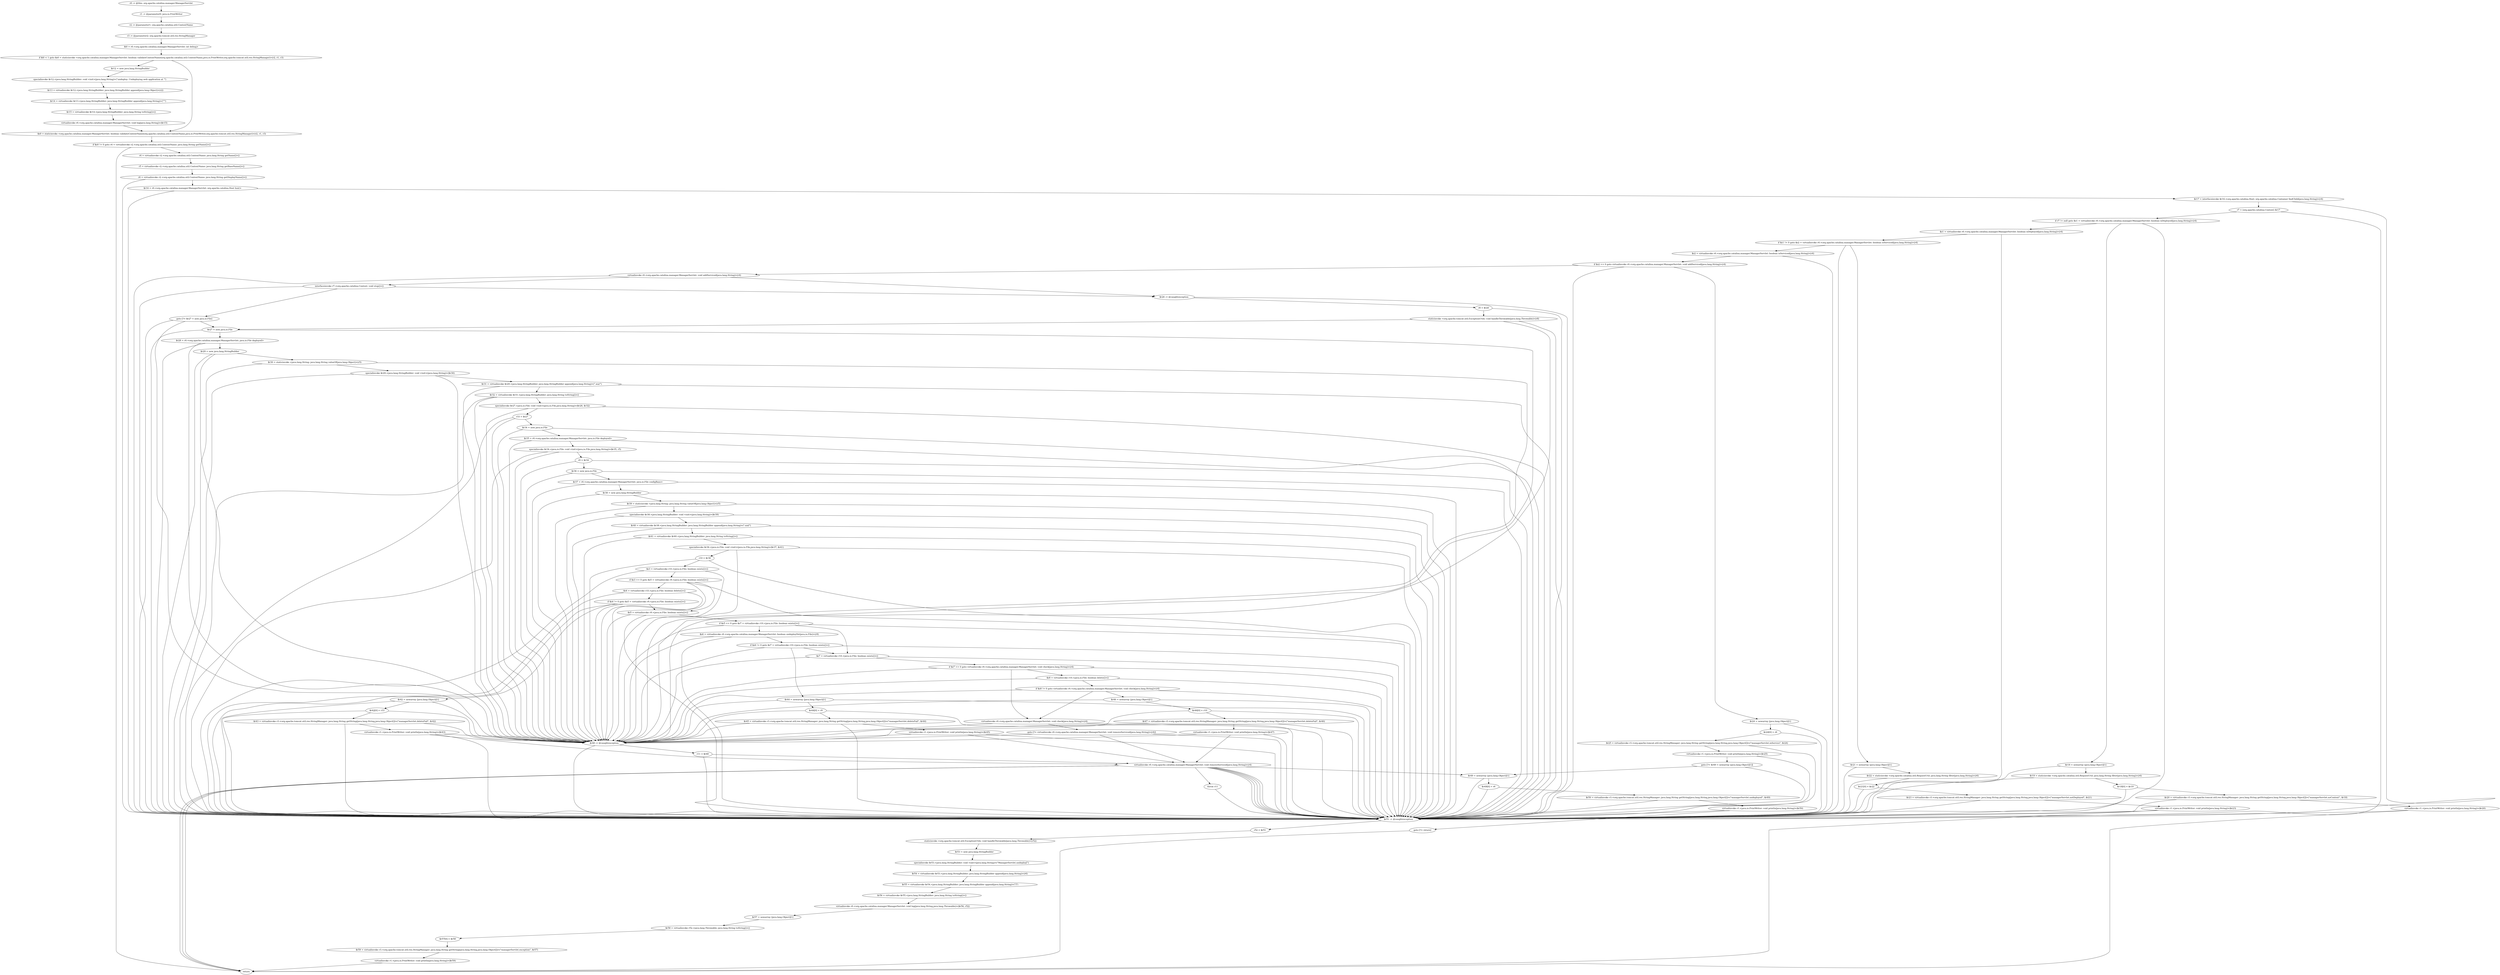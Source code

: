digraph "call-graph" {
    "r0 := @this: org.apache.catalina.manager.ManagerServlet"
    "r1 := @parameter0: java.io.PrintWriter"
    "r0 := @this: org.apache.catalina.manager.ManagerServlet"->"r1 := @parameter0: java.io.PrintWriter";
    "r2 := @parameter1: org.apache.catalina.util.ContextName"
    "r1 := @parameter0: java.io.PrintWriter"->"r2 := @parameter1: org.apache.catalina.util.ContextName";
    "r3 := @parameter2: org.apache.tomcat.util.res.StringManager"
    "r2 := @parameter1: org.apache.catalina.util.ContextName"->"r3 := @parameter2: org.apache.tomcat.util.res.StringManager";
    "$i0 = r0.<org.apache.catalina.manager.ManagerServlet: int debug>"
    "r3 := @parameter2: org.apache.tomcat.util.res.StringManager"->"$i0 = r0.<org.apache.catalina.manager.ManagerServlet: int debug>";
    "if $i0 < 1 goto $z0 = staticinvoke <org.apache.catalina.manager.ManagerServlet: boolean validateContextName(org.apache.catalina.util.ContextName,java.io.PrintWriter,org.apache.tomcat.util.res.StringManager)>(r2, r1, r3)"
    "$i0 = r0.<org.apache.catalina.manager.ManagerServlet: int debug>"->"if $i0 < 1 goto $z0 = staticinvoke <org.apache.catalina.manager.ManagerServlet: boolean validateContextName(org.apache.catalina.util.ContextName,java.io.PrintWriter,org.apache.tomcat.util.res.StringManager)>(r2, r1, r3)";
    "$r12 = new java.lang.StringBuilder"
    "if $i0 < 1 goto $z0 = staticinvoke <org.apache.catalina.manager.ManagerServlet: boolean validateContextName(org.apache.catalina.util.ContextName,java.io.PrintWriter,org.apache.tomcat.util.res.StringManager)>(r2, r1, r3)"->"$r12 = new java.lang.StringBuilder";
    "$z0 = staticinvoke <org.apache.catalina.manager.ManagerServlet: boolean validateContextName(org.apache.catalina.util.ContextName,java.io.PrintWriter,org.apache.tomcat.util.res.StringManager)>(r2, r1, r3)"
    "if $i0 < 1 goto $z0 = staticinvoke <org.apache.catalina.manager.ManagerServlet: boolean validateContextName(org.apache.catalina.util.ContextName,java.io.PrintWriter,org.apache.tomcat.util.res.StringManager)>(r2, r1, r3)"->"$z0 = staticinvoke <org.apache.catalina.manager.ManagerServlet: boolean validateContextName(org.apache.catalina.util.ContextName,java.io.PrintWriter,org.apache.tomcat.util.res.StringManager)>(r2, r1, r3)";
    "specialinvoke $r12.<java.lang.StringBuilder: void <init>(java.lang.String)>(\"undeploy: Undeploying web application at \'\")"
    "$r12 = new java.lang.StringBuilder"->"specialinvoke $r12.<java.lang.StringBuilder: void <init>(java.lang.String)>(\"undeploy: Undeploying web application at \'\")";
    "$r13 = virtualinvoke $r12.<java.lang.StringBuilder: java.lang.StringBuilder append(java.lang.Object)>(r2)"
    "specialinvoke $r12.<java.lang.StringBuilder: void <init>(java.lang.String)>(\"undeploy: Undeploying web application at \'\")"->"$r13 = virtualinvoke $r12.<java.lang.StringBuilder: java.lang.StringBuilder append(java.lang.Object)>(r2)";
    "$r14 = virtualinvoke $r13.<java.lang.StringBuilder: java.lang.StringBuilder append(java.lang.String)>(\"\'\")"
    "$r13 = virtualinvoke $r12.<java.lang.StringBuilder: java.lang.StringBuilder append(java.lang.Object)>(r2)"->"$r14 = virtualinvoke $r13.<java.lang.StringBuilder: java.lang.StringBuilder append(java.lang.String)>(\"\'\")";
    "$r15 = virtualinvoke $r14.<java.lang.StringBuilder: java.lang.String toString()>()"
    "$r14 = virtualinvoke $r13.<java.lang.StringBuilder: java.lang.StringBuilder append(java.lang.String)>(\"\'\")"->"$r15 = virtualinvoke $r14.<java.lang.StringBuilder: java.lang.String toString()>()";
    "virtualinvoke r0.<org.apache.catalina.manager.ManagerServlet: void log(java.lang.String)>($r15)"
    "$r15 = virtualinvoke $r14.<java.lang.StringBuilder: java.lang.String toString()>()"->"virtualinvoke r0.<org.apache.catalina.manager.ManagerServlet: void log(java.lang.String)>($r15)";
    "virtualinvoke r0.<org.apache.catalina.manager.ManagerServlet: void log(java.lang.String)>($r15)"->"$z0 = staticinvoke <org.apache.catalina.manager.ManagerServlet: boolean validateContextName(org.apache.catalina.util.ContextName,java.io.PrintWriter,org.apache.tomcat.util.res.StringManager)>(r2, r1, r3)";
    "if $z0 != 0 goto r4 = virtualinvoke r2.<org.apache.catalina.util.ContextName: java.lang.String getName()>()"
    "$z0 = staticinvoke <org.apache.catalina.manager.ManagerServlet: boolean validateContextName(org.apache.catalina.util.ContextName,java.io.PrintWriter,org.apache.tomcat.util.res.StringManager)>(r2, r1, r3)"->"if $z0 != 0 goto r4 = virtualinvoke r2.<org.apache.catalina.util.ContextName: java.lang.String getName()>()";
    "return"
    "if $z0 != 0 goto r4 = virtualinvoke r2.<org.apache.catalina.util.ContextName: java.lang.String getName()>()"->"return";
    "r4 = virtualinvoke r2.<org.apache.catalina.util.ContextName: java.lang.String getName()>()"
    "if $z0 != 0 goto r4 = virtualinvoke r2.<org.apache.catalina.util.ContextName: java.lang.String getName()>()"->"r4 = virtualinvoke r2.<org.apache.catalina.util.ContextName: java.lang.String getName()>()";
    "r5 = virtualinvoke r2.<org.apache.catalina.util.ContextName: java.lang.String getBaseName()>()"
    "r4 = virtualinvoke r2.<org.apache.catalina.util.ContextName: java.lang.String getName()>()"->"r5 = virtualinvoke r2.<org.apache.catalina.util.ContextName: java.lang.String getBaseName()>()";
    "r6 = virtualinvoke r2.<org.apache.catalina.util.ContextName: java.lang.String getDisplayName()>()"
    "r5 = virtualinvoke r2.<org.apache.catalina.util.ContextName: java.lang.String getBaseName()>()"->"r6 = virtualinvoke r2.<org.apache.catalina.util.ContextName: java.lang.String getDisplayName()>()";
    "$r16 = r0.<org.apache.catalina.manager.ManagerServlet: org.apache.catalina.Host host>"
    "r6 = virtualinvoke r2.<org.apache.catalina.util.ContextName: java.lang.String getDisplayName()>()"->"$r16 = r0.<org.apache.catalina.manager.ManagerServlet: org.apache.catalina.Host host>";
    "$r51 := @caughtexception"
    "r6 = virtualinvoke r2.<org.apache.catalina.util.ContextName: java.lang.String getDisplayName()>()"->"$r51 := @caughtexception";
    "$r17 = interfaceinvoke $r16.<org.apache.catalina.Host: org.apache.catalina.Container findChild(java.lang.String)>(r4)"
    "$r16 = r0.<org.apache.catalina.manager.ManagerServlet: org.apache.catalina.Host host>"->"$r17 = interfaceinvoke $r16.<org.apache.catalina.Host: org.apache.catalina.Container findChild(java.lang.String)>(r4)";
    "$r16 = r0.<org.apache.catalina.manager.ManagerServlet: org.apache.catalina.Host host>"->"$r51 := @caughtexception";
    "r7 = (org.apache.catalina.Context) $r17"
    "$r17 = interfaceinvoke $r16.<org.apache.catalina.Host: org.apache.catalina.Container findChild(java.lang.String)>(r4)"->"r7 = (org.apache.catalina.Context) $r17";
    "$r17 = interfaceinvoke $r16.<org.apache.catalina.Host: org.apache.catalina.Container findChild(java.lang.String)>(r4)"->"$r51 := @caughtexception";
    "if r7 != null goto $z1 = virtualinvoke r0.<org.apache.catalina.manager.ManagerServlet: boolean isDeployed(java.lang.String)>(r4)"
    "r7 = (org.apache.catalina.Context) $r17"->"if r7 != null goto $z1 = virtualinvoke r0.<org.apache.catalina.manager.ManagerServlet: boolean isDeployed(java.lang.String)>(r4)";
    "r7 = (org.apache.catalina.Context) $r17"->"$r51 := @caughtexception";
    "$r18 = newarray (java.lang.Object)[1]"
    "if r7 != null goto $z1 = virtualinvoke r0.<org.apache.catalina.manager.ManagerServlet: boolean isDeployed(java.lang.String)>(r4)"->"$r18 = newarray (java.lang.Object)[1]";
    "$z1 = virtualinvoke r0.<org.apache.catalina.manager.ManagerServlet: boolean isDeployed(java.lang.String)>(r4)"
    "if r7 != null goto $z1 = virtualinvoke r0.<org.apache.catalina.manager.ManagerServlet: boolean isDeployed(java.lang.String)>(r4)"->"$z1 = virtualinvoke r0.<org.apache.catalina.manager.ManagerServlet: boolean isDeployed(java.lang.String)>(r4)";
    "if r7 != null goto $z1 = virtualinvoke r0.<org.apache.catalina.manager.ManagerServlet: boolean isDeployed(java.lang.String)>(r4)"->"$r51 := @caughtexception";
    "$r19 = staticinvoke <org.apache.catalina.util.RequestUtil: java.lang.String filter(java.lang.String)>(r6)"
    "$r18 = newarray (java.lang.Object)[1]"->"$r19 = staticinvoke <org.apache.catalina.util.RequestUtil: java.lang.String filter(java.lang.String)>(r6)";
    "$r18 = newarray (java.lang.Object)[1]"->"$r51 := @caughtexception";
    "$r18[0] = $r19"
    "$r19 = staticinvoke <org.apache.catalina.util.RequestUtil: java.lang.String filter(java.lang.String)>(r6)"->"$r18[0] = $r19";
    "$r19 = staticinvoke <org.apache.catalina.util.RequestUtil: java.lang.String filter(java.lang.String)>(r6)"->"$r51 := @caughtexception";
    "$r20 = virtualinvoke r3.<org.apache.tomcat.util.res.StringManager: java.lang.String getString(java.lang.String,java.lang.Object[])>(\"managerServlet.noContext\", $r18)"
    "$r18[0] = $r19"->"$r20 = virtualinvoke r3.<org.apache.tomcat.util.res.StringManager: java.lang.String getString(java.lang.String,java.lang.Object[])>(\"managerServlet.noContext\", $r18)";
    "$r18[0] = $r19"->"$r51 := @caughtexception";
    "virtualinvoke r1.<java.io.PrintWriter: void println(java.lang.String)>($r20)"
    "$r20 = virtualinvoke r3.<org.apache.tomcat.util.res.StringManager: java.lang.String getString(java.lang.String,java.lang.Object[])>(\"managerServlet.noContext\", $r18)"->"virtualinvoke r1.<java.io.PrintWriter: void println(java.lang.String)>($r20)";
    "$r20 = virtualinvoke r3.<org.apache.tomcat.util.res.StringManager: java.lang.String getString(java.lang.String,java.lang.Object[])>(\"managerServlet.noContext\", $r18)"->"$r51 := @caughtexception";
    "virtualinvoke r1.<java.io.PrintWriter: void println(java.lang.String)>($r20)"->"return";
    "virtualinvoke r1.<java.io.PrintWriter: void println(java.lang.String)>($r20)"->"$r51 := @caughtexception";
    "if $z1 != 0 goto $z2 = virtualinvoke r0.<org.apache.catalina.manager.ManagerServlet: boolean isServiced(java.lang.String)>(r4)"
    "$z1 = virtualinvoke r0.<org.apache.catalina.manager.ManagerServlet: boolean isDeployed(java.lang.String)>(r4)"->"if $z1 != 0 goto $z2 = virtualinvoke r0.<org.apache.catalina.manager.ManagerServlet: boolean isServiced(java.lang.String)>(r4)";
    "$z1 = virtualinvoke r0.<org.apache.catalina.manager.ManagerServlet: boolean isDeployed(java.lang.String)>(r4)"->"$r51 := @caughtexception";
    "$r21 = newarray (java.lang.Object)[1]"
    "if $z1 != 0 goto $z2 = virtualinvoke r0.<org.apache.catalina.manager.ManagerServlet: boolean isServiced(java.lang.String)>(r4)"->"$r21 = newarray (java.lang.Object)[1]";
    "$z2 = virtualinvoke r0.<org.apache.catalina.manager.ManagerServlet: boolean isServiced(java.lang.String)>(r4)"
    "if $z1 != 0 goto $z2 = virtualinvoke r0.<org.apache.catalina.manager.ManagerServlet: boolean isServiced(java.lang.String)>(r4)"->"$z2 = virtualinvoke r0.<org.apache.catalina.manager.ManagerServlet: boolean isServiced(java.lang.String)>(r4)";
    "if $z1 != 0 goto $z2 = virtualinvoke r0.<org.apache.catalina.manager.ManagerServlet: boolean isServiced(java.lang.String)>(r4)"->"$r51 := @caughtexception";
    "$r22 = staticinvoke <org.apache.catalina.util.RequestUtil: java.lang.String filter(java.lang.String)>(r6)"
    "$r21 = newarray (java.lang.Object)[1]"->"$r22 = staticinvoke <org.apache.catalina.util.RequestUtil: java.lang.String filter(java.lang.String)>(r6)";
    "$r21 = newarray (java.lang.Object)[1]"->"$r51 := @caughtexception";
    "$r21[0] = $r22"
    "$r22 = staticinvoke <org.apache.catalina.util.RequestUtil: java.lang.String filter(java.lang.String)>(r6)"->"$r21[0] = $r22";
    "$r22 = staticinvoke <org.apache.catalina.util.RequestUtil: java.lang.String filter(java.lang.String)>(r6)"->"$r51 := @caughtexception";
    "$r23 = virtualinvoke r3.<org.apache.tomcat.util.res.StringManager: java.lang.String getString(java.lang.String,java.lang.Object[])>(\"managerServlet.notDeployed\", $r21)"
    "$r21[0] = $r22"->"$r23 = virtualinvoke r3.<org.apache.tomcat.util.res.StringManager: java.lang.String getString(java.lang.String,java.lang.Object[])>(\"managerServlet.notDeployed\", $r21)";
    "$r21[0] = $r22"->"$r51 := @caughtexception";
    "virtualinvoke r1.<java.io.PrintWriter: void println(java.lang.String)>($r23)"
    "$r23 = virtualinvoke r3.<org.apache.tomcat.util.res.StringManager: java.lang.String getString(java.lang.String,java.lang.Object[])>(\"managerServlet.notDeployed\", $r21)"->"virtualinvoke r1.<java.io.PrintWriter: void println(java.lang.String)>($r23)";
    "$r23 = virtualinvoke r3.<org.apache.tomcat.util.res.StringManager: java.lang.String getString(java.lang.String,java.lang.Object[])>(\"managerServlet.notDeployed\", $r21)"->"$r51 := @caughtexception";
    "virtualinvoke r1.<java.io.PrintWriter: void println(java.lang.String)>($r23)"->"return";
    "virtualinvoke r1.<java.io.PrintWriter: void println(java.lang.String)>($r23)"->"$r51 := @caughtexception";
    "if $z2 == 0 goto virtualinvoke r0.<org.apache.catalina.manager.ManagerServlet: void addServiced(java.lang.String)>(r4)"
    "$z2 = virtualinvoke r0.<org.apache.catalina.manager.ManagerServlet: boolean isServiced(java.lang.String)>(r4)"->"if $z2 == 0 goto virtualinvoke r0.<org.apache.catalina.manager.ManagerServlet: void addServiced(java.lang.String)>(r4)";
    "$z2 = virtualinvoke r0.<org.apache.catalina.manager.ManagerServlet: boolean isServiced(java.lang.String)>(r4)"->"$r51 := @caughtexception";
    "$r24 = newarray (java.lang.Object)[1]"
    "if $z2 == 0 goto virtualinvoke r0.<org.apache.catalina.manager.ManagerServlet: void addServiced(java.lang.String)>(r4)"->"$r24 = newarray (java.lang.Object)[1]";
    "virtualinvoke r0.<org.apache.catalina.manager.ManagerServlet: void addServiced(java.lang.String)>(r4)"
    "if $z2 == 0 goto virtualinvoke r0.<org.apache.catalina.manager.ManagerServlet: void addServiced(java.lang.String)>(r4)"->"virtualinvoke r0.<org.apache.catalina.manager.ManagerServlet: void addServiced(java.lang.String)>(r4)";
    "if $z2 == 0 goto virtualinvoke r0.<org.apache.catalina.manager.ManagerServlet: void addServiced(java.lang.String)>(r4)"->"$r51 := @caughtexception";
    "$r24[0] = r6"
    "$r24 = newarray (java.lang.Object)[1]"->"$r24[0] = r6";
    "$r24 = newarray (java.lang.Object)[1]"->"$r51 := @caughtexception";
    "$r25 = virtualinvoke r3.<org.apache.tomcat.util.res.StringManager: java.lang.String getString(java.lang.String,java.lang.Object[])>(\"managerServlet.inService\", $r24)"
    "$r24[0] = r6"->"$r25 = virtualinvoke r3.<org.apache.tomcat.util.res.StringManager: java.lang.String getString(java.lang.String,java.lang.Object[])>(\"managerServlet.inService\", $r24)";
    "$r24[0] = r6"->"$r51 := @caughtexception";
    "virtualinvoke r1.<java.io.PrintWriter: void println(java.lang.String)>($r25)"
    "$r25 = virtualinvoke r3.<org.apache.tomcat.util.res.StringManager: java.lang.String getString(java.lang.String,java.lang.Object[])>(\"managerServlet.inService\", $r24)"->"virtualinvoke r1.<java.io.PrintWriter: void println(java.lang.String)>($r25)";
    "$r25 = virtualinvoke r3.<org.apache.tomcat.util.res.StringManager: java.lang.String getString(java.lang.String,java.lang.Object[])>(\"managerServlet.inService\", $r24)"->"$r51 := @caughtexception";
    "goto [?= $r49 = newarray (java.lang.Object)[1]]"
    "virtualinvoke r1.<java.io.PrintWriter: void println(java.lang.String)>($r25)"->"goto [?= $r49 = newarray (java.lang.Object)[1]]";
    "virtualinvoke r1.<java.io.PrintWriter: void println(java.lang.String)>($r25)"->"$r51 := @caughtexception";
    "$r49 = newarray (java.lang.Object)[1]"
    "goto [?= $r49 = newarray (java.lang.Object)[1]]"->"$r49 = newarray (java.lang.Object)[1]";
    "goto [?= $r49 = newarray (java.lang.Object)[1]]"->"$r51 := @caughtexception";
    "virtualinvoke r0.<org.apache.catalina.manager.ManagerServlet: void addServiced(java.lang.String)>(r4)"->"$r51 := @caughtexception";
    "$r26 := @caughtexception"
    "virtualinvoke r0.<org.apache.catalina.manager.ManagerServlet: void addServiced(java.lang.String)>(r4)"->"$r26 := @caughtexception";
    "interfaceinvoke r7.<org.apache.catalina.Context: void stop()>()"
    "virtualinvoke r0.<org.apache.catalina.manager.ManagerServlet: void addServiced(java.lang.String)>(r4)"->"interfaceinvoke r7.<org.apache.catalina.Context: void stop()>()";
    "interfaceinvoke r7.<org.apache.catalina.Context: void stop()>()"->"$r51 := @caughtexception";
    "interfaceinvoke r7.<org.apache.catalina.Context: void stop()>()"->"$r26 := @caughtexception";
    "goto [?= $r27 = new java.io.File]"
    "interfaceinvoke r7.<org.apache.catalina.Context: void stop()>()"->"goto [?= $r27 = new java.io.File]";
    "$r48 := @caughtexception"
    "goto [?= $r27 = new java.io.File]"->"$r48 := @caughtexception";
    "goto [?= $r27 = new java.io.File]"->"$r51 := @caughtexception";
    "$r27 = new java.io.File"
    "goto [?= $r27 = new java.io.File]"->"$r27 = new java.io.File";
    "r8 = $r26"
    "$r26 := @caughtexception"->"r8 = $r26";
    "$r26 := @caughtexception"->"$r51 := @caughtexception";
    "staticinvoke <org.apache.tomcat.util.ExceptionUtils: void handleThrowable(java.lang.Throwable)>(r8)"
    "r8 = $r26"->"staticinvoke <org.apache.tomcat.util.ExceptionUtils: void handleThrowable(java.lang.Throwable)>(r8)";
    "r8 = $r26"->"$r51 := @caughtexception";
    "staticinvoke <org.apache.tomcat.util.ExceptionUtils: void handleThrowable(java.lang.Throwable)>(r8)"->"$r51 := @caughtexception";
    "staticinvoke <org.apache.tomcat.util.ExceptionUtils: void handleThrowable(java.lang.Throwable)>(r8)"->"$r48 := @caughtexception";
    "staticinvoke <org.apache.tomcat.util.ExceptionUtils: void handleThrowable(java.lang.Throwable)>(r8)"->"$r27 = new java.io.File";
    "$r27 = new java.io.File"->"$r48 := @caughtexception";
    "$r27 = new java.io.File"->"$r51 := @caughtexception";
    "$r28 = r0.<org.apache.catalina.manager.ManagerServlet: java.io.File deployed>"
    "$r27 = new java.io.File"->"$r28 = r0.<org.apache.catalina.manager.ManagerServlet: java.io.File deployed>";
    "$r28 = r0.<org.apache.catalina.manager.ManagerServlet: java.io.File deployed>"->"$r48 := @caughtexception";
    "$r28 = r0.<org.apache.catalina.manager.ManagerServlet: java.io.File deployed>"->"$r51 := @caughtexception";
    "$r29 = new java.lang.StringBuilder"
    "$r28 = r0.<org.apache.catalina.manager.ManagerServlet: java.io.File deployed>"->"$r29 = new java.lang.StringBuilder";
    "$r29 = new java.lang.StringBuilder"->"$r48 := @caughtexception";
    "$r29 = new java.lang.StringBuilder"->"$r51 := @caughtexception";
    "$r30 = staticinvoke <java.lang.String: java.lang.String valueOf(java.lang.Object)>(r5)"
    "$r29 = new java.lang.StringBuilder"->"$r30 = staticinvoke <java.lang.String: java.lang.String valueOf(java.lang.Object)>(r5)";
    "$r30 = staticinvoke <java.lang.String: java.lang.String valueOf(java.lang.Object)>(r5)"->"$r48 := @caughtexception";
    "$r30 = staticinvoke <java.lang.String: java.lang.String valueOf(java.lang.Object)>(r5)"->"$r51 := @caughtexception";
    "specialinvoke $r29.<java.lang.StringBuilder: void <init>(java.lang.String)>($r30)"
    "$r30 = staticinvoke <java.lang.String: java.lang.String valueOf(java.lang.Object)>(r5)"->"specialinvoke $r29.<java.lang.StringBuilder: void <init>(java.lang.String)>($r30)";
    "specialinvoke $r29.<java.lang.StringBuilder: void <init>(java.lang.String)>($r30)"->"$r48 := @caughtexception";
    "specialinvoke $r29.<java.lang.StringBuilder: void <init>(java.lang.String)>($r30)"->"$r51 := @caughtexception";
    "$r31 = virtualinvoke $r29.<java.lang.StringBuilder: java.lang.StringBuilder append(java.lang.String)>(\".war\")"
    "specialinvoke $r29.<java.lang.StringBuilder: void <init>(java.lang.String)>($r30)"->"$r31 = virtualinvoke $r29.<java.lang.StringBuilder: java.lang.StringBuilder append(java.lang.String)>(\".war\")";
    "$r31 = virtualinvoke $r29.<java.lang.StringBuilder: java.lang.StringBuilder append(java.lang.String)>(\".war\")"->"$r48 := @caughtexception";
    "$r31 = virtualinvoke $r29.<java.lang.StringBuilder: java.lang.StringBuilder append(java.lang.String)>(\".war\")"->"$r51 := @caughtexception";
    "$r32 = virtualinvoke $r31.<java.lang.StringBuilder: java.lang.String toString()>()"
    "$r31 = virtualinvoke $r29.<java.lang.StringBuilder: java.lang.StringBuilder append(java.lang.String)>(\".war\")"->"$r32 = virtualinvoke $r31.<java.lang.StringBuilder: java.lang.String toString()>()";
    "$r32 = virtualinvoke $r31.<java.lang.StringBuilder: java.lang.String toString()>()"->"$r48 := @caughtexception";
    "$r32 = virtualinvoke $r31.<java.lang.StringBuilder: java.lang.String toString()>()"->"$r51 := @caughtexception";
    "specialinvoke $r27.<java.io.File: void <init>(java.io.File,java.lang.String)>($r28, $r32)"
    "$r32 = virtualinvoke $r31.<java.lang.StringBuilder: java.lang.String toString()>()"->"specialinvoke $r27.<java.io.File: void <init>(java.io.File,java.lang.String)>($r28, $r32)";
    "specialinvoke $r27.<java.io.File: void <init>(java.io.File,java.lang.String)>($r28, $r32)"->"$r48 := @caughtexception";
    "specialinvoke $r27.<java.io.File: void <init>(java.io.File,java.lang.String)>($r28, $r32)"->"$r51 := @caughtexception";
    "r33 = $r27"
    "specialinvoke $r27.<java.io.File: void <init>(java.io.File,java.lang.String)>($r28, $r32)"->"r33 = $r27";
    "r33 = $r27"->"$r48 := @caughtexception";
    "r33 = $r27"->"$r51 := @caughtexception";
    "$r34 = new java.io.File"
    "r33 = $r27"->"$r34 = new java.io.File";
    "$r34 = new java.io.File"->"$r48 := @caughtexception";
    "$r34 = new java.io.File"->"$r51 := @caughtexception";
    "$r35 = r0.<org.apache.catalina.manager.ManagerServlet: java.io.File deployed>"
    "$r34 = new java.io.File"->"$r35 = r0.<org.apache.catalina.manager.ManagerServlet: java.io.File deployed>";
    "$r35 = r0.<org.apache.catalina.manager.ManagerServlet: java.io.File deployed>"->"$r48 := @caughtexception";
    "$r35 = r0.<org.apache.catalina.manager.ManagerServlet: java.io.File deployed>"->"$r51 := @caughtexception";
    "specialinvoke $r34.<java.io.File: void <init>(java.io.File,java.lang.String)>($r35, r5)"
    "$r35 = r0.<org.apache.catalina.manager.ManagerServlet: java.io.File deployed>"->"specialinvoke $r34.<java.io.File: void <init>(java.io.File,java.lang.String)>($r35, r5)";
    "specialinvoke $r34.<java.io.File: void <init>(java.io.File,java.lang.String)>($r35, r5)"->"$r48 := @caughtexception";
    "specialinvoke $r34.<java.io.File: void <init>(java.io.File,java.lang.String)>($r35, r5)"->"$r51 := @caughtexception";
    "r9 = $r34"
    "specialinvoke $r34.<java.io.File: void <init>(java.io.File,java.lang.String)>($r35, r5)"->"r9 = $r34";
    "r9 = $r34"->"$r48 := @caughtexception";
    "r9 = $r34"->"$r51 := @caughtexception";
    "$r36 = new java.io.File"
    "r9 = $r34"->"$r36 = new java.io.File";
    "$r36 = new java.io.File"->"$r48 := @caughtexception";
    "$r36 = new java.io.File"->"$r51 := @caughtexception";
    "$r37 = r0.<org.apache.catalina.manager.ManagerServlet: java.io.File configBase>"
    "$r36 = new java.io.File"->"$r37 = r0.<org.apache.catalina.manager.ManagerServlet: java.io.File configBase>";
    "$r37 = r0.<org.apache.catalina.manager.ManagerServlet: java.io.File configBase>"->"$r48 := @caughtexception";
    "$r37 = r0.<org.apache.catalina.manager.ManagerServlet: java.io.File configBase>"->"$r51 := @caughtexception";
    "$r38 = new java.lang.StringBuilder"
    "$r37 = r0.<org.apache.catalina.manager.ManagerServlet: java.io.File configBase>"->"$r38 = new java.lang.StringBuilder";
    "$r38 = new java.lang.StringBuilder"->"$r48 := @caughtexception";
    "$r38 = new java.lang.StringBuilder"->"$r51 := @caughtexception";
    "$r39 = staticinvoke <java.lang.String: java.lang.String valueOf(java.lang.Object)>(r5)"
    "$r38 = new java.lang.StringBuilder"->"$r39 = staticinvoke <java.lang.String: java.lang.String valueOf(java.lang.Object)>(r5)";
    "$r39 = staticinvoke <java.lang.String: java.lang.String valueOf(java.lang.Object)>(r5)"->"$r48 := @caughtexception";
    "$r39 = staticinvoke <java.lang.String: java.lang.String valueOf(java.lang.Object)>(r5)"->"$r51 := @caughtexception";
    "specialinvoke $r38.<java.lang.StringBuilder: void <init>(java.lang.String)>($r39)"
    "$r39 = staticinvoke <java.lang.String: java.lang.String valueOf(java.lang.Object)>(r5)"->"specialinvoke $r38.<java.lang.StringBuilder: void <init>(java.lang.String)>($r39)";
    "specialinvoke $r38.<java.lang.StringBuilder: void <init>(java.lang.String)>($r39)"->"$r48 := @caughtexception";
    "specialinvoke $r38.<java.lang.StringBuilder: void <init>(java.lang.String)>($r39)"->"$r51 := @caughtexception";
    "$r40 = virtualinvoke $r38.<java.lang.StringBuilder: java.lang.StringBuilder append(java.lang.String)>(\".xml\")"
    "specialinvoke $r38.<java.lang.StringBuilder: void <init>(java.lang.String)>($r39)"->"$r40 = virtualinvoke $r38.<java.lang.StringBuilder: java.lang.StringBuilder append(java.lang.String)>(\".xml\")";
    "$r40 = virtualinvoke $r38.<java.lang.StringBuilder: java.lang.StringBuilder append(java.lang.String)>(\".xml\")"->"$r48 := @caughtexception";
    "$r40 = virtualinvoke $r38.<java.lang.StringBuilder: java.lang.StringBuilder append(java.lang.String)>(\".xml\")"->"$r51 := @caughtexception";
    "$r41 = virtualinvoke $r40.<java.lang.StringBuilder: java.lang.String toString()>()"
    "$r40 = virtualinvoke $r38.<java.lang.StringBuilder: java.lang.StringBuilder append(java.lang.String)>(\".xml\")"->"$r41 = virtualinvoke $r40.<java.lang.StringBuilder: java.lang.String toString()>()";
    "$r41 = virtualinvoke $r40.<java.lang.StringBuilder: java.lang.String toString()>()"->"$r48 := @caughtexception";
    "$r41 = virtualinvoke $r40.<java.lang.StringBuilder: java.lang.String toString()>()"->"$r51 := @caughtexception";
    "specialinvoke $r36.<java.io.File: void <init>(java.io.File,java.lang.String)>($r37, $r41)"
    "$r41 = virtualinvoke $r40.<java.lang.StringBuilder: java.lang.String toString()>()"->"specialinvoke $r36.<java.io.File: void <init>(java.io.File,java.lang.String)>($r37, $r41)";
    "specialinvoke $r36.<java.io.File: void <init>(java.io.File,java.lang.String)>($r37, $r41)"->"$r48 := @caughtexception";
    "specialinvoke $r36.<java.io.File: void <init>(java.io.File,java.lang.String)>($r37, $r41)"->"$r51 := @caughtexception";
    "r10 = $r36"
    "specialinvoke $r36.<java.io.File: void <init>(java.io.File,java.lang.String)>($r37, $r41)"->"r10 = $r36";
    "r10 = $r36"->"$r48 := @caughtexception";
    "r10 = $r36"->"$r51 := @caughtexception";
    "$z3 = virtualinvoke r33.<java.io.File: boolean exists()>()"
    "r10 = $r36"->"$z3 = virtualinvoke r33.<java.io.File: boolean exists()>()";
    "$z3 = virtualinvoke r33.<java.io.File: boolean exists()>()"->"$r48 := @caughtexception";
    "$z3 = virtualinvoke r33.<java.io.File: boolean exists()>()"->"$r51 := @caughtexception";
    "if $z3 == 0 goto $z5 = virtualinvoke r9.<java.io.File: boolean exists()>()"
    "$z3 = virtualinvoke r33.<java.io.File: boolean exists()>()"->"if $z3 == 0 goto $z5 = virtualinvoke r9.<java.io.File: boolean exists()>()";
    "$z4 = virtualinvoke r33.<java.io.File: boolean delete()>()"
    "if $z3 == 0 goto $z5 = virtualinvoke r9.<java.io.File: boolean exists()>()"->"$z4 = virtualinvoke r33.<java.io.File: boolean delete()>()";
    "$z5 = virtualinvoke r9.<java.io.File: boolean exists()>()"
    "if $z3 == 0 goto $z5 = virtualinvoke r9.<java.io.File: boolean exists()>()"->"$z5 = virtualinvoke r9.<java.io.File: boolean exists()>()";
    "if $z3 == 0 goto $z5 = virtualinvoke r9.<java.io.File: boolean exists()>()"->"$r48 := @caughtexception";
    "if $z3 == 0 goto $z5 = virtualinvoke r9.<java.io.File: boolean exists()>()"->"$r51 := @caughtexception";
    "$z4 = virtualinvoke r33.<java.io.File: boolean delete()>()"->"$r48 := @caughtexception";
    "$z4 = virtualinvoke r33.<java.io.File: boolean delete()>()"->"$r51 := @caughtexception";
    "if $z4 != 0 goto $z5 = virtualinvoke r9.<java.io.File: boolean exists()>()"
    "$z4 = virtualinvoke r33.<java.io.File: boolean delete()>()"->"if $z4 != 0 goto $z5 = virtualinvoke r9.<java.io.File: boolean exists()>()";
    "$r42 = newarray (java.lang.Object)[1]"
    "if $z4 != 0 goto $z5 = virtualinvoke r9.<java.io.File: boolean exists()>()"->"$r42 = newarray (java.lang.Object)[1]";
    "if $z4 != 0 goto $z5 = virtualinvoke r9.<java.io.File: boolean exists()>()"->"$z5 = virtualinvoke r9.<java.io.File: boolean exists()>()";
    "if $z4 != 0 goto $z5 = virtualinvoke r9.<java.io.File: boolean exists()>()"->"$r48 := @caughtexception";
    "if $z4 != 0 goto $z5 = virtualinvoke r9.<java.io.File: boolean exists()>()"->"$r51 := @caughtexception";
    "$r42 = newarray (java.lang.Object)[1]"->"$r48 := @caughtexception";
    "$r42 = newarray (java.lang.Object)[1]"->"$r51 := @caughtexception";
    "$r42[0] = r33"
    "$r42 = newarray (java.lang.Object)[1]"->"$r42[0] = r33";
    "$r42[0] = r33"->"$r48 := @caughtexception";
    "$r42[0] = r33"->"$r51 := @caughtexception";
    "$r43 = virtualinvoke r3.<org.apache.tomcat.util.res.StringManager: java.lang.String getString(java.lang.String,java.lang.Object[])>(\"managerServlet.deleteFail\", $r42)"
    "$r42[0] = r33"->"$r43 = virtualinvoke r3.<org.apache.tomcat.util.res.StringManager: java.lang.String getString(java.lang.String,java.lang.Object[])>(\"managerServlet.deleteFail\", $r42)";
    "$r43 = virtualinvoke r3.<org.apache.tomcat.util.res.StringManager: java.lang.String getString(java.lang.String,java.lang.Object[])>(\"managerServlet.deleteFail\", $r42)"->"$r48 := @caughtexception";
    "$r43 = virtualinvoke r3.<org.apache.tomcat.util.res.StringManager: java.lang.String getString(java.lang.String,java.lang.Object[])>(\"managerServlet.deleteFail\", $r42)"->"$r51 := @caughtexception";
    "virtualinvoke r1.<java.io.PrintWriter: void println(java.lang.String)>($r43)"
    "$r43 = virtualinvoke r3.<org.apache.tomcat.util.res.StringManager: java.lang.String getString(java.lang.String,java.lang.Object[])>(\"managerServlet.deleteFail\", $r42)"->"virtualinvoke r1.<java.io.PrintWriter: void println(java.lang.String)>($r43)";
    "virtualinvoke r1.<java.io.PrintWriter: void println(java.lang.String)>($r43)"->"$r48 := @caughtexception";
    "virtualinvoke r1.<java.io.PrintWriter: void println(java.lang.String)>($r43)"->"$r51 := @caughtexception";
    "virtualinvoke r0.<org.apache.catalina.manager.ManagerServlet: void removeServiced(java.lang.String)>(r4)"
    "virtualinvoke r1.<java.io.PrintWriter: void println(java.lang.String)>($r43)"->"virtualinvoke r0.<org.apache.catalina.manager.ManagerServlet: void removeServiced(java.lang.String)>(r4)";
    "virtualinvoke r0.<org.apache.catalina.manager.ManagerServlet: void removeServiced(java.lang.String)>(r4)"->"return";
    "virtualinvoke r0.<org.apache.catalina.manager.ManagerServlet: void removeServiced(java.lang.String)>(r4)"->"$r51 := @caughtexception";
    "$z5 = virtualinvoke r9.<java.io.File: boolean exists()>()"->"$r48 := @caughtexception";
    "$z5 = virtualinvoke r9.<java.io.File: boolean exists()>()"->"$r51 := @caughtexception";
    "if $z5 == 0 goto $z7 = virtualinvoke r10.<java.io.File: boolean exists()>()"
    "$z5 = virtualinvoke r9.<java.io.File: boolean exists()>()"->"if $z5 == 0 goto $z7 = virtualinvoke r10.<java.io.File: boolean exists()>()";
    "$z6 = virtualinvoke r0.<org.apache.catalina.manager.ManagerServlet: boolean undeployDir(java.io.File)>(r9)"
    "if $z5 == 0 goto $z7 = virtualinvoke r10.<java.io.File: boolean exists()>()"->"$z6 = virtualinvoke r0.<org.apache.catalina.manager.ManagerServlet: boolean undeployDir(java.io.File)>(r9)";
    "$z7 = virtualinvoke r10.<java.io.File: boolean exists()>()"
    "if $z5 == 0 goto $z7 = virtualinvoke r10.<java.io.File: boolean exists()>()"->"$z7 = virtualinvoke r10.<java.io.File: boolean exists()>()";
    "if $z5 == 0 goto $z7 = virtualinvoke r10.<java.io.File: boolean exists()>()"->"$r48 := @caughtexception";
    "if $z5 == 0 goto $z7 = virtualinvoke r10.<java.io.File: boolean exists()>()"->"$r51 := @caughtexception";
    "$z6 = virtualinvoke r0.<org.apache.catalina.manager.ManagerServlet: boolean undeployDir(java.io.File)>(r9)"->"$r48 := @caughtexception";
    "$z6 = virtualinvoke r0.<org.apache.catalina.manager.ManagerServlet: boolean undeployDir(java.io.File)>(r9)"->"$r51 := @caughtexception";
    "if $z6 != 0 goto $z7 = virtualinvoke r10.<java.io.File: boolean exists()>()"
    "$z6 = virtualinvoke r0.<org.apache.catalina.manager.ManagerServlet: boolean undeployDir(java.io.File)>(r9)"->"if $z6 != 0 goto $z7 = virtualinvoke r10.<java.io.File: boolean exists()>()";
    "$r44 = newarray (java.lang.Object)[1]"
    "if $z6 != 0 goto $z7 = virtualinvoke r10.<java.io.File: boolean exists()>()"->"$r44 = newarray (java.lang.Object)[1]";
    "if $z6 != 0 goto $z7 = virtualinvoke r10.<java.io.File: boolean exists()>()"->"$z7 = virtualinvoke r10.<java.io.File: boolean exists()>()";
    "if $z6 != 0 goto $z7 = virtualinvoke r10.<java.io.File: boolean exists()>()"->"$r48 := @caughtexception";
    "if $z6 != 0 goto $z7 = virtualinvoke r10.<java.io.File: boolean exists()>()"->"$r51 := @caughtexception";
    "$r44 = newarray (java.lang.Object)[1]"->"$r48 := @caughtexception";
    "$r44 = newarray (java.lang.Object)[1]"->"$r51 := @caughtexception";
    "$r44[0] = r9"
    "$r44 = newarray (java.lang.Object)[1]"->"$r44[0] = r9";
    "$r44[0] = r9"->"$r48 := @caughtexception";
    "$r44[0] = r9"->"$r51 := @caughtexception";
    "$r45 = virtualinvoke r3.<org.apache.tomcat.util.res.StringManager: java.lang.String getString(java.lang.String,java.lang.Object[])>(\"managerServlet.deleteFail\", $r44)"
    "$r44[0] = r9"->"$r45 = virtualinvoke r3.<org.apache.tomcat.util.res.StringManager: java.lang.String getString(java.lang.String,java.lang.Object[])>(\"managerServlet.deleteFail\", $r44)";
    "$r45 = virtualinvoke r3.<org.apache.tomcat.util.res.StringManager: java.lang.String getString(java.lang.String,java.lang.Object[])>(\"managerServlet.deleteFail\", $r44)"->"$r48 := @caughtexception";
    "$r45 = virtualinvoke r3.<org.apache.tomcat.util.res.StringManager: java.lang.String getString(java.lang.String,java.lang.Object[])>(\"managerServlet.deleteFail\", $r44)"->"$r51 := @caughtexception";
    "virtualinvoke r1.<java.io.PrintWriter: void println(java.lang.String)>($r45)"
    "$r45 = virtualinvoke r3.<org.apache.tomcat.util.res.StringManager: java.lang.String getString(java.lang.String,java.lang.Object[])>(\"managerServlet.deleteFail\", $r44)"->"virtualinvoke r1.<java.io.PrintWriter: void println(java.lang.String)>($r45)";
    "virtualinvoke r1.<java.io.PrintWriter: void println(java.lang.String)>($r45)"->"$r48 := @caughtexception";
    "virtualinvoke r1.<java.io.PrintWriter: void println(java.lang.String)>($r45)"->"$r51 := @caughtexception";
    "virtualinvoke r1.<java.io.PrintWriter: void println(java.lang.String)>($r45)"->"virtualinvoke r0.<org.apache.catalina.manager.ManagerServlet: void removeServiced(java.lang.String)>(r4)";
    "virtualinvoke r0.<org.apache.catalina.manager.ManagerServlet: void removeServiced(java.lang.String)>(r4)"->"return";
    "virtualinvoke r0.<org.apache.catalina.manager.ManagerServlet: void removeServiced(java.lang.String)>(r4)"->"$r51 := @caughtexception";
    "$z7 = virtualinvoke r10.<java.io.File: boolean exists()>()"->"$r48 := @caughtexception";
    "$z7 = virtualinvoke r10.<java.io.File: boolean exists()>()"->"$r51 := @caughtexception";
    "if $z7 == 0 goto virtualinvoke r0.<org.apache.catalina.manager.ManagerServlet: void check(java.lang.String)>(r4)"
    "$z7 = virtualinvoke r10.<java.io.File: boolean exists()>()"->"if $z7 == 0 goto virtualinvoke r0.<org.apache.catalina.manager.ManagerServlet: void check(java.lang.String)>(r4)";
    "$z8 = virtualinvoke r10.<java.io.File: boolean delete()>()"
    "if $z7 == 0 goto virtualinvoke r0.<org.apache.catalina.manager.ManagerServlet: void check(java.lang.String)>(r4)"->"$z8 = virtualinvoke r10.<java.io.File: boolean delete()>()";
    "virtualinvoke r0.<org.apache.catalina.manager.ManagerServlet: void check(java.lang.String)>(r4)"
    "if $z7 == 0 goto virtualinvoke r0.<org.apache.catalina.manager.ManagerServlet: void check(java.lang.String)>(r4)"->"virtualinvoke r0.<org.apache.catalina.manager.ManagerServlet: void check(java.lang.String)>(r4)";
    "if $z7 == 0 goto virtualinvoke r0.<org.apache.catalina.manager.ManagerServlet: void check(java.lang.String)>(r4)"->"$r48 := @caughtexception";
    "if $z7 == 0 goto virtualinvoke r0.<org.apache.catalina.manager.ManagerServlet: void check(java.lang.String)>(r4)"->"$r51 := @caughtexception";
    "$z8 = virtualinvoke r10.<java.io.File: boolean delete()>()"->"$r48 := @caughtexception";
    "$z8 = virtualinvoke r10.<java.io.File: boolean delete()>()"->"$r51 := @caughtexception";
    "if $z8 != 0 goto virtualinvoke r0.<org.apache.catalina.manager.ManagerServlet: void check(java.lang.String)>(r4)"
    "$z8 = virtualinvoke r10.<java.io.File: boolean delete()>()"->"if $z8 != 0 goto virtualinvoke r0.<org.apache.catalina.manager.ManagerServlet: void check(java.lang.String)>(r4)";
    "$r46 = newarray (java.lang.Object)[1]"
    "if $z8 != 0 goto virtualinvoke r0.<org.apache.catalina.manager.ManagerServlet: void check(java.lang.String)>(r4)"->"$r46 = newarray (java.lang.Object)[1]";
    "if $z8 != 0 goto virtualinvoke r0.<org.apache.catalina.manager.ManagerServlet: void check(java.lang.String)>(r4)"->"virtualinvoke r0.<org.apache.catalina.manager.ManagerServlet: void check(java.lang.String)>(r4)";
    "if $z8 != 0 goto virtualinvoke r0.<org.apache.catalina.manager.ManagerServlet: void check(java.lang.String)>(r4)"->"$r48 := @caughtexception";
    "if $z8 != 0 goto virtualinvoke r0.<org.apache.catalina.manager.ManagerServlet: void check(java.lang.String)>(r4)"->"$r51 := @caughtexception";
    "$r46 = newarray (java.lang.Object)[1]"->"$r48 := @caughtexception";
    "$r46 = newarray (java.lang.Object)[1]"->"$r51 := @caughtexception";
    "$r46[0] = r10"
    "$r46 = newarray (java.lang.Object)[1]"->"$r46[0] = r10";
    "$r46[0] = r10"->"$r48 := @caughtexception";
    "$r46[0] = r10"->"$r51 := @caughtexception";
    "$r47 = virtualinvoke r3.<org.apache.tomcat.util.res.StringManager: java.lang.String getString(java.lang.String,java.lang.Object[])>(\"managerServlet.deleteFail\", $r46)"
    "$r46[0] = r10"->"$r47 = virtualinvoke r3.<org.apache.tomcat.util.res.StringManager: java.lang.String getString(java.lang.String,java.lang.Object[])>(\"managerServlet.deleteFail\", $r46)";
    "$r47 = virtualinvoke r3.<org.apache.tomcat.util.res.StringManager: java.lang.String getString(java.lang.String,java.lang.Object[])>(\"managerServlet.deleteFail\", $r46)"->"$r48 := @caughtexception";
    "$r47 = virtualinvoke r3.<org.apache.tomcat.util.res.StringManager: java.lang.String getString(java.lang.String,java.lang.Object[])>(\"managerServlet.deleteFail\", $r46)"->"$r51 := @caughtexception";
    "virtualinvoke r1.<java.io.PrintWriter: void println(java.lang.String)>($r47)"
    "$r47 = virtualinvoke r3.<org.apache.tomcat.util.res.StringManager: java.lang.String getString(java.lang.String,java.lang.Object[])>(\"managerServlet.deleteFail\", $r46)"->"virtualinvoke r1.<java.io.PrintWriter: void println(java.lang.String)>($r47)";
    "virtualinvoke r1.<java.io.PrintWriter: void println(java.lang.String)>($r47)"->"$r48 := @caughtexception";
    "virtualinvoke r1.<java.io.PrintWriter: void println(java.lang.String)>($r47)"->"$r51 := @caughtexception";
    "virtualinvoke r1.<java.io.PrintWriter: void println(java.lang.String)>($r47)"->"virtualinvoke r0.<org.apache.catalina.manager.ManagerServlet: void removeServiced(java.lang.String)>(r4)";
    "virtualinvoke r0.<org.apache.catalina.manager.ManagerServlet: void removeServiced(java.lang.String)>(r4)"->"return";
    "virtualinvoke r0.<org.apache.catalina.manager.ManagerServlet: void removeServiced(java.lang.String)>(r4)"->"$r51 := @caughtexception";
    "virtualinvoke r0.<org.apache.catalina.manager.ManagerServlet: void check(java.lang.String)>(r4)"->"$r48 := @caughtexception";
    "virtualinvoke r0.<org.apache.catalina.manager.ManagerServlet: void check(java.lang.String)>(r4)"->"$r51 := @caughtexception";
    "goto [?= virtualinvoke r0.<org.apache.catalina.manager.ManagerServlet: void removeServiced(java.lang.String)>(r4)]"
    "virtualinvoke r0.<org.apache.catalina.manager.ManagerServlet: void check(java.lang.String)>(r4)"->"goto [?= virtualinvoke r0.<org.apache.catalina.manager.ManagerServlet: void removeServiced(java.lang.String)>(r4)]";
    "goto [?= virtualinvoke r0.<org.apache.catalina.manager.ManagerServlet: void removeServiced(java.lang.String)>(r4)]"->"$r48 := @caughtexception";
    "goto [?= virtualinvoke r0.<org.apache.catalina.manager.ManagerServlet: void removeServiced(java.lang.String)>(r4)]"->"$r51 := @caughtexception";
    "goto [?= virtualinvoke r0.<org.apache.catalina.manager.ManagerServlet: void removeServiced(java.lang.String)>(r4)]"->"virtualinvoke r0.<org.apache.catalina.manager.ManagerServlet: void removeServiced(java.lang.String)>(r4)";
    "r11 = $r48"
    "$r48 := @caughtexception"->"r11 = $r48";
    "$r48 := @caughtexception"->"$r51 := @caughtexception";
    "r11 = $r48"->"virtualinvoke r0.<org.apache.catalina.manager.ManagerServlet: void removeServiced(java.lang.String)>(r4)";
    "r11 = $r48"->"$r51 := @caughtexception";
    "throw r11"
    "virtualinvoke r0.<org.apache.catalina.manager.ManagerServlet: void removeServiced(java.lang.String)>(r4)"->"throw r11";
    "virtualinvoke r0.<org.apache.catalina.manager.ManagerServlet: void removeServiced(java.lang.String)>(r4)"->"$r51 := @caughtexception";
    "throw r11"->"$r51 := @caughtexception";
    "virtualinvoke r0.<org.apache.catalina.manager.ManagerServlet: void removeServiced(java.lang.String)>(r4)"->"$r49 = newarray (java.lang.Object)[1]";
    "virtualinvoke r0.<org.apache.catalina.manager.ManagerServlet: void removeServiced(java.lang.String)>(r4)"->"$r51 := @caughtexception";
    "$r49[0] = r6"
    "$r49 = newarray (java.lang.Object)[1]"->"$r49[0] = r6";
    "$r49 = newarray (java.lang.Object)[1]"->"$r51 := @caughtexception";
    "$r50 = virtualinvoke r3.<org.apache.tomcat.util.res.StringManager: java.lang.String getString(java.lang.String,java.lang.Object[])>(\"managerServlet.undeployed\", $r49)"
    "$r49[0] = r6"->"$r50 = virtualinvoke r3.<org.apache.tomcat.util.res.StringManager: java.lang.String getString(java.lang.String,java.lang.Object[])>(\"managerServlet.undeployed\", $r49)";
    "$r49[0] = r6"->"$r51 := @caughtexception";
    "virtualinvoke r1.<java.io.PrintWriter: void println(java.lang.String)>($r50)"
    "$r50 = virtualinvoke r3.<org.apache.tomcat.util.res.StringManager: java.lang.String getString(java.lang.String,java.lang.Object[])>(\"managerServlet.undeployed\", $r49)"->"virtualinvoke r1.<java.io.PrintWriter: void println(java.lang.String)>($r50)";
    "$r50 = virtualinvoke r3.<org.apache.tomcat.util.res.StringManager: java.lang.String getString(java.lang.String,java.lang.Object[])>(\"managerServlet.undeployed\", $r49)"->"$r51 := @caughtexception";
    "goto [?= return]"
    "virtualinvoke r1.<java.io.PrintWriter: void println(java.lang.String)>($r50)"->"goto [?= return]";
    "virtualinvoke r1.<java.io.PrintWriter: void println(java.lang.String)>($r50)"->"$r51 := @caughtexception";
    "goto [?= return]"->"return";
    "r52 = $r51"
    "$r51 := @caughtexception"->"r52 = $r51";
    "staticinvoke <org.apache.tomcat.util.ExceptionUtils: void handleThrowable(java.lang.Throwable)>(r52)"
    "r52 = $r51"->"staticinvoke <org.apache.tomcat.util.ExceptionUtils: void handleThrowable(java.lang.Throwable)>(r52)";
    "$r53 = new java.lang.StringBuilder"
    "staticinvoke <org.apache.tomcat.util.ExceptionUtils: void handleThrowable(java.lang.Throwable)>(r52)"->"$r53 = new java.lang.StringBuilder";
    "specialinvoke $r53.<java.lang.StringBuilder: void <init>(java.lang.String)>(\"ManagerServlet.undeploy[\")"
    "$r53 = new java.lang.StringBuilder"->"specialinvoke $r53.<java.lang.StringBuilder: void <init>(java.lang.String)>(\"ManagerServlet.undeploy[\")";
    "$r54 = virtualinvoke $r53.<java.lang.StringBuilder: java.lang.StringBuilder append(java.lang.String)>(r6)"
    "specialinvoke $r53.<java.lang.StringBuilder: void <init>(java.lang.String)>(\"ManagerServlet.undeploy[\")"->"$r54 = virtualinvoke $r53.<java.lang.StringBuilder: java.lang.StringBuilder append(java.lang.String)>(r6)";
    "$r55 = virtualinvoke $r54.<java.lang.StringBuilder: java.lang.StringBuilder append(java.lang.String)>(\"]\")"
    "$r54 = virtualinvoke $r53.<java.lang.StringBuilder: java.lang.StringBuilder append(java.lang.String)>(r6)"->"$r55 = virtualinvoke $r54.<java.lang.StringBuilder: java.lang.StringBuilder append(java.lang.String)>(\"]\")";
    "$r56 = virtualinvoke $r55.<java.lang.StringBuilder: java.lang.String toString()>()"
    "$r55 = virtualinvoke $r54.<java.lang.StringBuilder: java.lang.StringBuilder append(java.lang.String)>(\"]\")"->"$r56 = virtualinvoke $r55.<java.lang.StringBuilder: java.lang.String toString()>()";
    "virtualinvoke r0.<org.apache.catalina.manager.ManagerServlet: void log(java.lang.String,java.lang.Throwable)>($r56, r52)"
    "$r56 = virtualinvoke $r55.<java.lang.StringBuilder: java.lang.String toString()>()"->"virtualinvoke r0.<org.apache.catalina.manager.ManagerServlet: void log(java.lang.String,java.lang.Throwable)>($r56, r52)";
    "$r57 = newarray (java.lang.Object)[1]"
    "virtualinvoke r0.<org.apache.catalina.manager.ManagerServlet: void log(java.lang.String,java.lang.Throwable)>($r56, r52)"->"$r57 = newarray (java.lang.Object)[1]";
    "$r58 = virtualinvoke r52.<java.lang.Throwable: java.lang.String toString()>()"
    "$r57 = newarray (java.lang.Object)[1]"->"$r58 = virtualinvoke r52.<java.lang.Throwable: java.lang.String toString()>()";
    "$r57[0] = $r58"
    "$r58 = virtualinvoke r52.<java.lang.Throwable: java.lang.String toString()>()"->"$r57[0] = $r58";
    "$r59 = virtualinvoke r3.<org.apache.tomcat.util.res.StringManager: java.lang.String getString(java.lang.String,java.lang.Object[])>(\"managerServlet.exception\", $r57)"
    "$r57[0] = $r58"->"$r59 = virtualinvoke r3.<org.apache.tomcat.util.res.StringManager: java.lang.String getString(java.lang.String,java.lang.Object[])>(\"managerServlet.exception\", $r57)";
    "virtualinvoke r1.<java.io.PrintWriter: void println(java.lang.String)>($r59)"
    "$r59 = virtualinvoke r3.<org.apache.tomcat.util.res.StringManager: java.lang.String getString(java.lang.String,java.lang.Object[])>(\"managerServlet.exception\", $r57)"->"virtualinvoke r1.<java.io.PrintWriter: void println(java.lang.String)>($r59)";
    "virtualinvoke r1.<java.io.PrintWriter: void println(java.lang.String)>($r59)"->"return";
}
